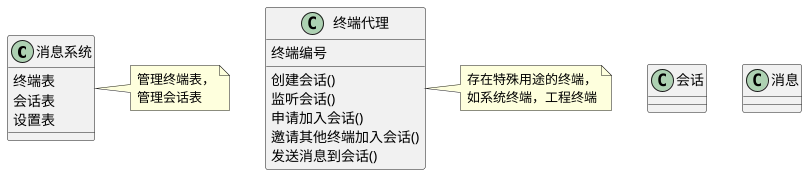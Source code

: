 @startuml
'https://plantuml.com/class-diagram

class 消息系统 {
    终端表
    会话表
    设置表
}
note right: 管理终端表，\n管理会话表

class 终端代理 {
    终端编号

    创建会话()
    监听会话()
    申请加入会话()
    邀请其他终端加入会话()
    发送消息到会话()
}
note right: 存在特殊用途的终端，\n如系统终端，工程终端

' 有特殊用途的会话
' 会话能被终端查看
' 终端向会话发送消息
' 会话中可以有多个终端
' 会话可以只被监听，不需要加入会话
class 会话 {}

' 消息发送到会话
class 消息 {}

@enduml
